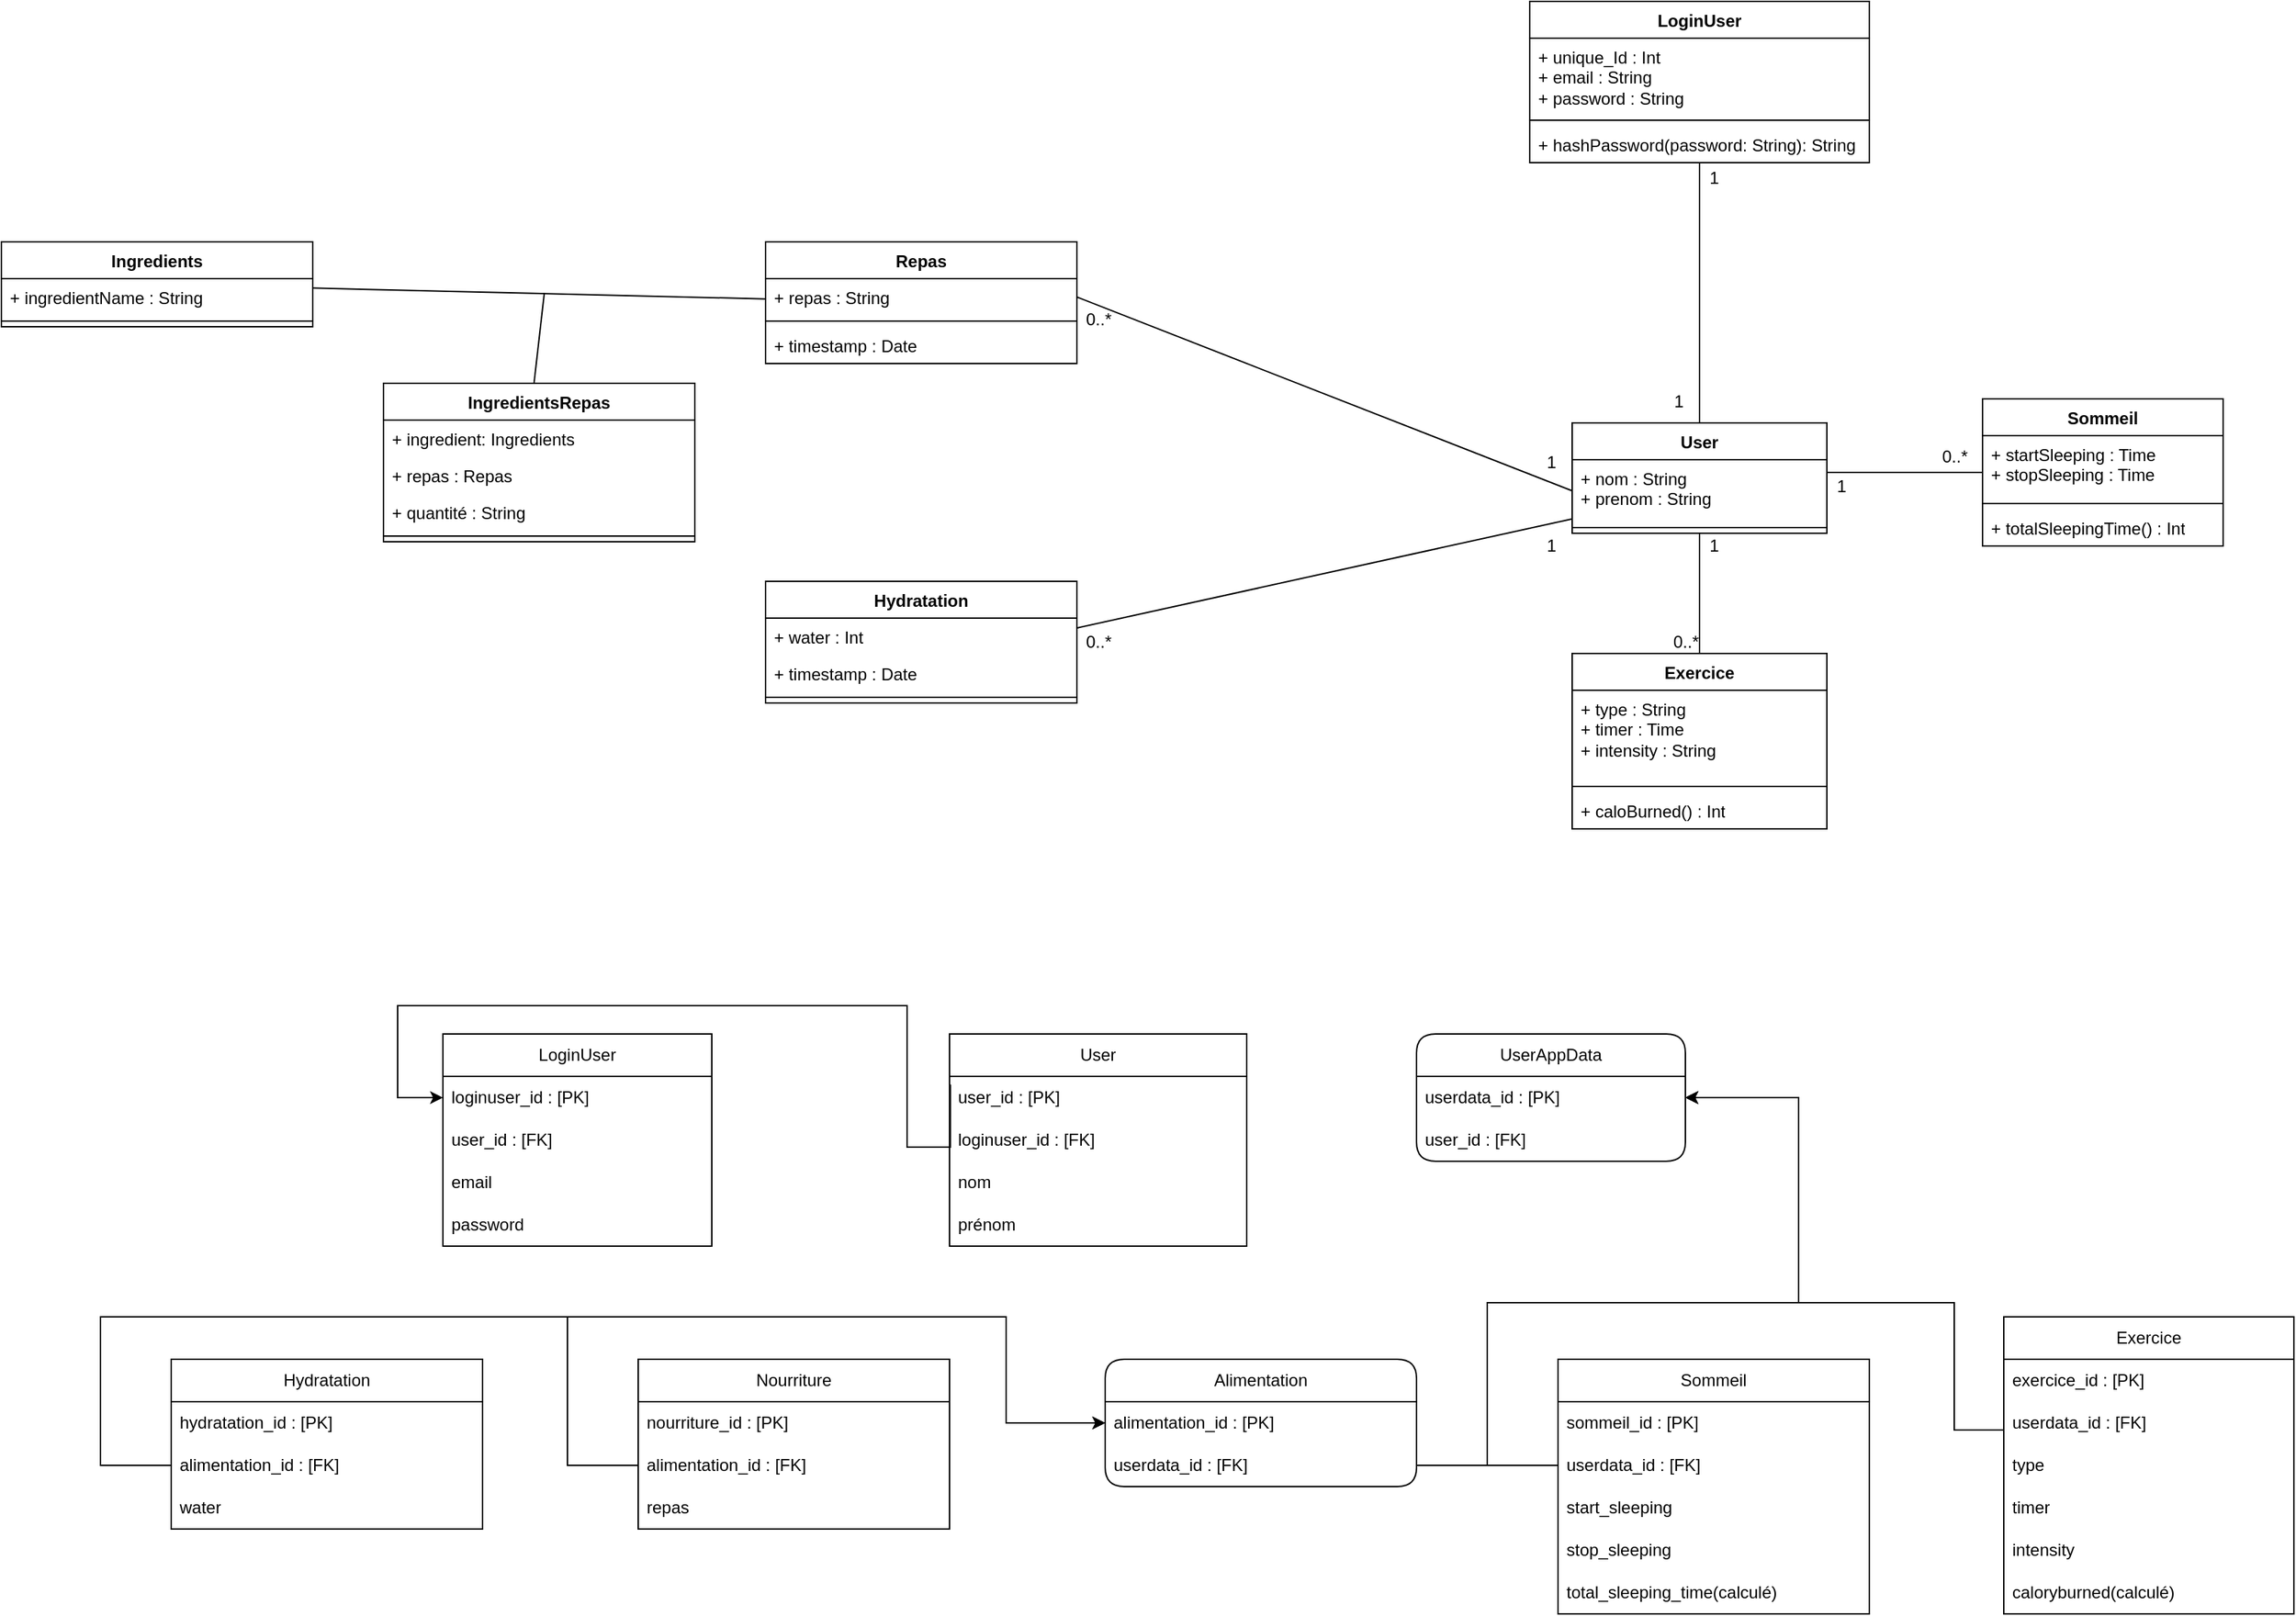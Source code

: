 <mxfile version="24.3.1" type="github">
  <diagram name="Page-1" id="m-NrNaXzWtHRc3pcfnOm">
    <mxGraphModel dx="3669" dy="1407" grid="1" gridSize="10" guides="1" tooltips="1" connect="1" arrows="1" fold="1" page="1" pageScale="1" pageWidth="1169" pageHeight="1654" math="0" shadow="0">
      <root>
        <mxCell id="0" />
        <mxCell id="1" parent="0" />
        <mxCell id="p1mtIn3bXi-Ina5bghBo-45" value="Sommeil&lt;div&gt;&lt;br&gt;&lt;/div&gt;" style="swimlane;fontStyle=1;align=center;verticalAlign=top;childLayout=stackLayout;horizontal=1;startSize=26;horizontalStack=0;resizeParent=1;resizeParentMax=0;resizeLast=0;collapsible=1;marginBottom=0;whiteSpace=wrap;html=1;" parent="1" vertex="1">
          <mxGeometry x="580" y="301" width="170" height="104" as="geometry" />
        </mxCell>
        <mxCell id="p1mtIn3bXi-Ina5bghBo-46" value="+ startSleeping : Time&lt;div&gt;+ stopSleeping : Time&lt;/div&gt;" style="text;strokeColor=none;fillColor=none;align=left;verticalAlign=top;spacingLeft=4;spacingRight=4;overflow=hidden;rotatable=0;points=[[0,0.5],[1,0.5]];portConstraint=eastwest;whiteSpace=wrap;html=1;" parent="p1mtIn3bXi-Ina5bghBo-45" vertex="1">
          <mxGeometry y="26" width="170" height="44" as="geometry" />
        </mxCell>
        <mxCell id="p1mtIn3bXi-Ina5bghBo-47" value="" style="line;strokeWidth=1;fillColor=none;align=left;verticalAlign=middle;spacingTop=-1;spacingLeft=3;spacingRight=3;rotatable=0;labelPosition=right;points=[];portConstraint=eastwest;strokeColor=inherit;" parent="p1mtIn3bXi-Ina5bghBo-45" vertex="1">
          <mxGeometry y="70" width="170" height="8" as="geometry" />
        </mxCell>
        <mxCell id="p1mtIn3bXi-Ina5bghBo-48" value="+ totalSleepingTime() : Int" style="text;strokeColor=none;fillColor=none;align=left;verticalAlign=top;spacingLeft=4;spacingRight=4;overflow=hidden;rotatable=0;points=[[0,0.5],[1,0.5]];portConstraint=eastwest;whiteSpace=wrap;html=1;" parent="p1mtIn3bXi-Ina5bghBo-45" vertex="1">
          <mxGeometry y="78" width="170" height="26" as="geometry" />
        </mxCell>
        <mxCell id="p1mtIn3bXi-Ina5bghBo-61" value="&lt;div&gt;Exercice&lt;/div&gt;" style="swimlane;fontStyle=1;align=center;verticalAlign=top;childLayout=stackLayout;horizontal=1;startSize=26;horizontalStack=0;resizeParent=1;resizeParentMax=0;resizeLast=0;collapsible=1;marginBottom=0;whiteSpace=wrap;html=1;" parent="1" vertex="1">
          <mxGeometry x="290" y="481" width="180" height="124" as="geometry" />
        </mxCell>
        <mxCell id="p1mtIn3bXi-Ina5bghBo-62" value="+ type : String&lt;div&gt;+ timer : Time&lt;/div&gt;&lt;div&gt;+ intensity : String&lt;/div&gt;&lt;div&gt;&lt;br&gt;&lt;/div&gt;" style="text;strokeColor=none;fillColor=none;align=left;verticalAlign=top;spacingLeft=4;spacingRight=4;overflow=hidden;rotatable=0;points=[[0,0.5],[1,0.5]];portConstraint=eastwest;whiteSpace=wrap;html=1;" parent="p1mtIn3bXi-Ina5bghBo-61" vertex="1">
          <mxGeometry y="26" width="180" height="64" as="geometry" />
        </mxCell>
        <mxCell id="p1mtIn3bXi-Ina5bghBo-63" value="" style="line;strokeWidth=1;fillColor=none;align=left;verticalAlign=middle;spacingTop=-1;spacingLeft=3;spacingRight=3;rotatable=0;labelPosition=right;points=[];portConstraint=eastwest;strokeColor=inherit;" parent="p1mtIn3bXi-Ina5bghBo-61" vertex="1">
          <mxGeometry y="90" width="180" height="8" as="geometry" />
        </mxCell>
        <mxCell id="p1mtIn3bXi-Ina5bghBo-64" value="+ caloBurned() : Int" style="text;strokeColor=none;fillColor=none;align=left;verticalAlign=top;spacingLeft=4;spacingRight=4;overflow=hidden;rotatable=0;points=[[0,0.5],[1,0.5]];portConstraint=eastwest;whiteSpace=wrap;html=1;" parent="p1mtIn3bXi-Ina5bghBo-61" vertex="1">
          <mxGeometry y="98" width="180" height="26" as="geometry" />
        </mxCell>
        <mxCell id="p1mtIn3bXi-Ina5bghBo-75" value="" style="line;strokeWidth=1;fillColor=none;align=left;verticalAlign=middle;spacingTop=-1;spacingLeft=3;spacingRight=3;rotatable=0;labelPosition=right;points=[];portConstraint=eastwest;strokeColor=inherit;" parent="1" vertex="1">
          <mxGeometry x="470" y="349" width="110" height="8" as="geometry" />
        </mxCell>
        <mxCell id="p1mtIn3bXi-Ina5bghBo-82" value="" style="endArrow=none;html=1;rounded=0;entryX=0.5;entryY=0;entryDx=0;entryDy=0;" parent="1" source="p1mtIn3bXi-Ina5bghBo-85" target="p1mtIn3bXi-Ina5bghBo-61" edge="1">
          <mxGeometry relative="1" as="geometry">
            <mxPoint x="380" y="370" as="sourcePoint" />
            <mxPoint x="460" y="430" as="targetPoint" />
          </mxGeometry>
        </mxCell>
        <mxCell id="p1mtIn3bXi-Ina5bghBo-85" value="User&lt;div&gt;&lt;br&gt;&lt;/div&gt;" style="swimlane;fontStyle=1;align=center;verticalAlign=top;childLayout=stackLayout;horizontal=1;startSize=26;horizontalStack=0;resizeParent=1;resizeParentMax=0;resizeLast=0;collapsible=1;marginBottom=0;whiteSpace=wrap;html=1;" parent="1" vertex="1">
          <mxGeometry x="290" y="318" width="180" height="78" as="geometry" />
        </mxCell>
        <mxCell id="p1mtIn3bXi-Ina5bghBo-86" value="+ nom : String&lt;div&gt;+ prenom : String&lt;/div&gt;" style="text;strokeColor=none;fillColor=none;align=left;verticalAlign=top;spacingLeft=4;spacingRight=4;overflow=hidden;rotatable=0;points=[[0,0.5],[1,0.5]];portConstraint=eastwest;whiteSpace=wrap;html=1;" parent="p1mtIn3bXi-Ina5bghBo-85" vertex="1">
          <mxGeometry y="26" width="180" height="44" as="geometry" />
        </mxCell>
        <mxCell id="p1mtIn3bXi-Ina5bghBo-87" value="" style="line;strokeWidth=1;fillColor=none;align=left;verticalAlign=middle;spacingTop=-1;spacingLeft=3;spacingRight=3;rotatable=0;labelPosition=right;points=[];portConstraint=eastwest;strokeColor=inherit;" parent="p1mtIn3bXi-Ina5bghBo-85" vertex="1">
          <mxGeometry y="70" width="180" height="8" as="geometry" />
        </mxCell>
        <mxCell id="p1mtIn3bXi-Ina5bghBo-92" value="1" style="text;html=1;align=center;verticalAlign=middle;resizable=0;points=[];autosize=1;strokeColor=none;fillColor=none;" parent="1" vertex="1">
          <mxGeometry x="350" y="288" width="30" height="30" as="geometry" />
        </mxCell>
        <mxCell id="p1mtIn3bXi-Ina5bghBo-93" value="1" style="text;html=1;align=center;verticalAlign=middle;resizable=0;points=[];autosize=1;strokeColor=none;fillColor=none;" parent="1" vertex="1">
          <mxGeometry x="465" y="348" width="30" height="30" as="geometry" />
        </mxCell>
        <mxCell id="p1mtIn3bXi-Ina5bghBo-94" value="0..*" style="text;html=1;align=center;verticalAlign=middle;resizable=0;points=[];autosize=1;strokeColor=none;fillColor=none;" parent="1" vertex="1">
          <mxGeometry x="540" y="327" width="40" height="30" as="geometry" />
        </mxCell>
        <mxCell id="p1mtIn3bXi-Ina5bghBo-95" value="0..*" style="text;html=1;align=center;verticalAlign=middle;resizable=0;points=[];autosize=1;strokeColor=none;fillColor=none;" parent="1" vertex="1">
          <mxGeometry x="350" y="458" width="40" height="30" as="geometry" />
        </mxCell>
        <mxCell id="p1mtIn3bXi-Ina5bghBo-96" value="1" style="text;html=1;align=center;verticalAlign=middle;resizable=0;points=[];autosize=1;strokeColor=none;fillColor=none;" parent="1" vertex="1">
          <mxGeometry x="375" y="390" width="30" height="30" as="geometry" />
        </mxCell>
        <mxCell id="p1mtIn3bXi-Ina5bghBo-109" value="0..&lt;span style=&quot;background-color: initial;&quot;&gt;*&lt;/span&gt;" style="text;html=1;align=center;verticalAlign=middle;resizable=0;points=[];autosize=1;strokeColor=none;fillColor=none;" parent="1" vertex="1">
          <mxGeometry x="-65" y="230" width="40" height="30" as="geometry" />
        </mxCell>
        <mxCell id="p1mtIn3bXi-Ina5bghBo-112" value="1" style="text;html=1;align=center;verticalAlign=middle;resizable=0;points=[];autosize=1;strokeColor=none;fillColor=none;" parent="1" vertex="1">
          <mxGeometry x="260" y="331" width="30" height="30" as="geometry" />
        </mxCell>
        <mxCell id="p1mtIn3bXi-Ina5bghBo-113" value="LoginUser" style="swimlane;fontStyle=1;align=center;verticalAlign=top;childLayout=stackLayout;horizontal=1;startSize=26;horizontalStack=0;resizeParent=1;resizeParentMax=0;resizeLast=0;collapsible=1;marginBottom=0;whiteSpace=wrap;html=1;" parent="1" vertex="1">
          <mxGeometry x="260" y="20" width="240" height="114" as="geometry" />
        </mxCell>
        <mxCell id="p1mtIn3bXi-Ina5bghBo-114" value="+ unique_Id : Int&lt;div&gt;+ email : String&lt;/div&gt;&lt;div&gt;+ password : String&lt;/div&gt;&lt;div&gt;&lt;br&gt;&lt;/div&gt;" style="text;strokeColor=none;fillColor=none;align=left;verticalAlign=top;spacingLeft=4;spacingRight=4;overflow=hidden;rotatable=0;points=[[0,0.5],[1,0.5]];portConstraint=eastwest;whiteSpace=wrap;html=1;" parent="p1mtIn3bXi-Ina5bghBo-113" vertex="1">
          <mxGeometry y="26" width="240" height="54" as="geometry" />
        </mxCell>
        <mxCell id="p1mtIn3bXi-Ina5bghBo-115" value="" style="line;strokeWidth=1;fillColor=none;align=left;verticalAlign=middle;spacingTop=-1;spacingLeft=3;spacingRight=3;rotatable=0;labelPosition=right;points=[];portConstraint=eastwest;strokeColor=inherit;" parent="p1mtIn3bXi-Ina5bghBo-113" vertex="1">
          <mxGeometry y="80" width="240" height="8" as="geometry" />
        </mxCell>
        <mxCell id="p1mtIn3bXi-Ina5bghBo-116" value="+ hashPassword(password: String): String" style="text;strokeColor=none;fillColor=none;align=left;verticalAlign=top;spacingLeft=4;spacingRight=4;overflow=hidden;rotatable=0;points=[[0,0.5],[1,0.5]];portConstraint=eastwest;whiteSpace=wrap;html=1;" parent="p1mtIn3bXi-Ina5bghBo-113" vertex="1">
          <mxGeometry y="88" width="240" height="26" as="geometry" />
        </mxCell>
        <mxCell id="_v-xPxfQ4oHdY_as4Fkj-1" value="Repas" style="swimlane;fontStyle=1;align=center;verticalAlign=top;childLayout=stackLayout;horizontal=1;startSize=26;horizontalStack=0;resizeParent=1;resizeParentMax=0;resizeLast=0;collapsible=1;marginBottom=0;whiteSpace=wrap;html=1;" parent="1" vertex="1">
          <mxGeometry x="-280" y="190" width="220" height="86" as="geometry" />
        </mxCell>
        <mxCell id="_v-xPxfQ4oHdY_as4Fkj-2" value="+ repas : String" style="text;strokeColor=none;fillColor=none;align=left;verticalAlign=top;spacingLeft=4;spacingRight=4;overflow=hidden;rotatable=0;points=[[0,0.5],[1,0.5]];portConstraint=eastwest;whiteSpace=wrap;html=1;" parent="_v-xPxfQ4oHdY_as4Fkj-1" vertex="1">
          <mxGeometry y="26" width="220" height="26" as="geometry" />
        </mxCell>
        <mxCell id="_v-xPxfQ4oHdY_as4Fkj-3" value="" style="line;strokeWidth=1;fillColor=none;align=left;verticalAlign=middle;spacingTop=-1;spacingLeft=3;spacingRight=3;rotatable=0;labelPosition=right;points=[];portConstraint=eastwest;strokeColor=inherit;" parent="_v-xPxfQ4oHdY_as4Fkj-1" vertex="1">
          <mxGeometry y="52" width="220" height="8" as="geometry" />
        </mxCell>
        <mxCell id="VEmsgolYJwhpEAyTpgtb-3" value="+ timestamp : Date" style="text;strokeColor=none;fillColor=none;align=left;verticalAlign=top;spacingLeft=4;spacingRight=4;overflow=hidden;rotatable=0;points=[[0,0.5],[1,0.5]];portConstraint=eastwest;whiteSpace=wrap;html=1;" vertex="1" parent="_v-xPxfQ4oHdY_as4Fkj-1">
          <mxGeometry y="60" width="220" height="26" as="geometry" />
        </mxCell>
        <mxCell id="_v-xPxfQ4oHdY_as4Fkj-5" value="Hydratation" style="swimlane;fontStyle=1;align=center;verticalAlign=top;childLayout=stackLayout;horizontal=1;startSize=26;horizontalStack=0;resizeParent=1;resizeParentMax=0;resizeLast=0;collapsible=1;marginBottom=0;whiteSpace=wrap;html=1;" parent="1" vertex="1">
          <mxGeometry x="-280" y="430" width="220" height="86" as="geometry" />
        </mxCell>
        <mxCell id="_v-xPxfQ4oHdY_as4Fkj-6" value="+ water : Int" style="text;strokeColor=none;fillColor=none;align=left;verticalAlign=top;spacingLeft=4;spacingRight=4;overflow=hidden;rotatable=0;points=[[0,0.5],[1,0.5]];portConstraint=eastwest;whiteSpace=wrap;html=1;" parent="_v-xPxfQ4oHdY_as4Fkj-5" vertex="1">
          <mxGeometry y="26" width="220" height="26" as="geometry" />
        </mxCell>
        <mxCell id="VEmsgolYJwhpEAyTpgtb-2" value="+ timestamp : Date" style="text;strokeColor=none;fillColor=none;align=left;verticalAlign=top;spacingLeft=4;spacingRight=4;overflow=hidden;rotatable=0;points=[[0,0.5],[1,0.5]];portConstraint=eastwest;whiteSpace=wrap;html=1;" vertex="1" parent="_v-xPxfQ4oHdY_as4Fkj-5">
          <mxGeometry y="52" width="220" height="26" as="geometry" />
        </mxCell>
        <mxCell id="_v-xPxfQ4oHdY_as4Fkj-7" value="" style="line;strokeWidth=1;fillColor=none;align=left;verticalAlign=middle;spacingTop=-1;spacingLeft=3;spacingRight=3;rotatable=0;labelPosition=right;points=[];portConstraint=eastwest;strokeColor=inherit;" parent="_v-xPxfQ4oHdY_as4Fkj-5" vertex="1">
          <mxGeometry y="78" width="220" height="8" as="geometry" />
        </mxCell>
        <mxCell id="_v-xPxfQ4oHdY_as4Fkj-9" value="" style="endArrow=none;html=1;rounded=0;exitX=1;exitY=0.269;exitDx=0;exitDy=0;exitPerimeter=0;" parent="1" source="_v-xPxfQ4oHdY_as4Fkj-6" target="p1mtIn3bXi-Ina5bghBo-86" edge="1">
          <mxGeometry width="50" height="50" relative="1" as="geometry">
            <mxPoint x="10" y="458" as="sourcePoint" />
            <mxPoint x="100" y="370" as="targetPoint" />
          </mxGeometry>
        </mxCell>
        <mxCell id="_v-xPxfQ4oHdY_as4Fkj-10" value="" style="endArrow=none;html=1;rounded=0;exitX=1;exitY=0.5;exitDx=0;exitDy=0;entryX=0;entryY=0.5;entryDx=0;entryDy=0;" parent="1" source="_v-xPxfQ4oHdY_as4Fkj-2" target="p1mtIn3bXi-Ina5bghBo-86" edge="1">
          <mxGeometry width="50" height="50" relative="1" as="geometry">
            <mxPoint x="20" y="276" as="sourcePoint" />
            <mxPoint x="100" y="336.0" as="targetPoint" />
          </mxGeometry>
        </mxCell>
        <mxCell id="agfIcuZRnffb4tcNx26q-5" value="LoginUser" style="swimlane;fontStyle=0;childLayout=stackLayout;horizontal=1;startSize=30;horizontalStack=0;resizeParent=1;resizeParentMax=0;resizeLast=0;collapsible=1;marginBottom=0;whiteSpace=wrap;html=1;" parent="1" vertex="1">
          <mxGeometry x="-508" y="750" width="190" height="150" as="geometry" />
        </mxCell>
        <mxCell id="agfIcuZRnffb4tcNx26q-6" value="loginuser_id : [PK]" style="text;strokeColor=none;fillColor=none;align=left;verticalAlign=middle;spacingLeft=4;spacingRight=4;overflow=hidden;points=[[0,0.5],[1,0.5]];portConstraint=eastwest;rotatable=0;whiteSpace=wrap;html=1;" parent="agfIcuZRnffb4tcNx26q-5" vertex="1">
          <mxGeometry y="30" width="190" height="30" as="geometry" />
        </mxCell>
        <mxCell id="hdJEEffZnJMOU_6n5_h4-45" value="user_id : [FK]" style="text;strokeColor=none;fillColor=none;align=left;verticalAlign=middle;spacingLeft=4;spacingRight=4;overflow=hidden;points=[[0,0.5],[1,0.5]];portConstraint=eastwest;rotatable=0;whiteSpace=wrap;html=1;" parent="agfIcuZRnffb4tcNx26q-5" vertex="1">
          <mxGeometry y="60" width="190" height="30" as="geometry" />
        </mxCell>
        <mxCell id="agfIcuZRnffb4tcNx26q-7" value="email" style="text;strokeColor=none;fillColor=none;align=left;verticalAlign=middle;spacingLeft=4;spacingRight=4;overflow=hidden;points=[[0,0.5],[1,0.5]];portConstraint=eastwest;rotatable=0;whiteSpace=wrap;html=1;" parent="agfIcuZRnffb4tcNx26q-5" vertex="1">
          <mxGeometry y="90" width="190" height="30" as="geometry" />
        </mxCell>
        <mxCell id="agfIcuZRnffb4tcNx26q-8" value="password" style="text;strokeColor=none;fillColor=none;align=left;verticalAlign=middle;spacingLeft=4;spacingRight=4;overflow=hidden;points=[[0,0.5],[1,0.5]];portConstraint=eastwest;rotatable=0;whiteSpace=wrap;html=1;" parent="agfIcuZRnffb4tcNx26q-5" vertex="1">
          <mxGeometry y="120" width="190" height="30" as="geometry" />
        </mxCell>
        <mxCell id="agfIcuZRnffb4tcNx26q-9" value="User" style="swimlane;fontStyle=0;childLayout=stackLayout;horizontal=1;startSize=30;horizontalStack=0;resizeParent=1;resizeParentMax=0;resizeLast=0;collapsible=1;marginBottom=0;whiteSpace=wrap;html=1;" parent="1" vertex="1">
          <mxGeometry x="-150" y="750" width="210" height="150" as="geometry" />
        </mxCell>
        <mxCell id="agfIcuZRnffb4tcNx26q-10" value="user_id : [PK]" style="text;strokeColor=none;fillColor=none;align=left;verticalAlign=middle;spacingLeft=4;spacingRight=4;overflow=hidden;points=[[0,0.5],[1,0.5]];portConstraint=eastwest;rotatable=0;whiteSpace=wrap;html=1;" parent="agfIcuZRnffb4tcNx26q-9" vertex="1">
          <mxGeometry y="30" width="210" height="30" as="geometry" />
        </mxCell>
        <mxCell id="hdJEEffZnJMOU_6n5_h4-39" value="loginuser_id : [FK]" style="text;strokeColor=none;fillColor=none;align=left;verticalAlign=middle;spacingLeft=4;spacingRight=4;overflow=hidden;points=[[0,0.5],[1,0.5]];portConstraint=eastwest;rotatable=0;whiteSpace=wrap;html=1;" parent="agfIcuZRnffb4tcNx26q-9" vertex="1">
          <mxGeometry y="60" width="210" height="30" as="geometry" />
        </mxCell>
        <mxCell id="agfIcuZRnffb4tcNx26q-11" value="nom" style="text;strokeColor=none;fillColor=none;align=left;verticalAlign=middle;spacingLeft=4;spacingRight=4;overflow=hidden;points=[[0,0.5],[1,0.5]];portConstraint=eastwest;rotatable=0;whiteSpace=wrap;html=1;" parent="agfIcuZRnffb4tcNx26q-9" vertex="1">
          <mxGeometry y="90" width="210" height="30" as="geometry" />
        </mxCell>
        <mxCell id="agfIcuZRnffb4tcNx26q-12" value="prénom" style="text;strokeColor=none;fillColor=none;align=left;verticalAlign=middle;spacingLeft=4;spacingRight=4;overflow=hidden;points=[[0,0.5],[1,0.5]];portConstraint=eastwest;rotatable=0;whiteSpace=wrap;html=1;" parent="agfIcuZRnffb4tcNx26q-9" vertex="1">
          <mxGeometry y="120" width="210" height="30" as="geometry" />
        </mxCell>
        <mxCell id="agfIcuZRnffb4tcNx26q-13" style="edgeStyle=orthogonalEdgeStyle;rounded=0;orthogonalLoop=1;jettySize=auto;html=1;entryX=0;entryY=0.5;entryDx=0;entryDy=0;exitX=0.003;exitY=0.19;exitDx=0;exitDy=0;exitPerimeter=0;" parent="1" source="agfIcuZRnffb4tcNx26q-10" target="agfIcuZRnffb4tcNx26q-6" edge="1">
          <mxGeometry relative="1" as="geometry">
            <Array as="points">
              <mxPoint x="-149" y="830" />
              <mxPoint x="-180" y="830" />
              <mxPoint x="-180" y="730" />
              <mxPoint x="-540" y="730" />
              <mxPoint x="-540" y="795" />
            </Array>
          </mxGeometry>
        </mxCell>
        <mxCell id="hdJEEffZnJMOU_6n5_h4-1" value="Alimentation" style="swimlane;fontStyle=0;childLayout=stackLayout;horizontal=1;startSize=30;horizontalStack=0;resizeParent=1;resizeParentMax=0;resizeLast=0;collapsible=1;marginBottom=0;whiteSpace=wrap;html=1;rounded=1;" parent="1" vertex="1">
          <mxGeometry x="-40" y="980" width="220" height="90" as="geometry" />
        </mxCell>
        <mxCell id="hdJEEffZnJMOU_6n5_h4-2" value="alimentation_id : [PK]" style="text;strokeColor=none;fillColor=none;align=left;verticalAlign=middle;spacingLeft=4;spacingRight=4;overflow=hidden;points=[[0,0.5],[1,0.5]];portConstraint=eastwest;rotatable=0;whiteSpace=wrap;html=1;" parent="hdJEEffZnJMOU_6n5_h4-1" vertex="1">
          <mxGeometry y="30" width="220" height="30" as="geometry" />
        </mxCell>
        <mxCell id="hdJEEffZnJMOU_6n5_h4-36" value="userdata_id : [FK]" style="text;strokeColor=none;fillColor=none;align=left;verticalAlign=middle;spacingLeft=4;spacingRight=4;overflow=hidden;points=[[0,0.5],[1,0.5]];portConstraint=eastwest;rotatable=0;whiteSpace=wrap;html=1;" parent="hdJEEffZnJMOU_6n5_h4-1" vertex="1">
          <mxGeometry y="60" width="220" height="30" as="geometry" />
        </mxCell>
        <mxCell id="hdJEEffZnJMOU_6n5_h4-5" value="Nourriture" style="swimlane;fontStyle=0;childLayout=stackLayout;horizontal=1;startSize=30;horizontalStack=0;resizeParent=1;resizeParentMax=0;resizeLast=0;collapsible=1;marginBottom=0;whiteSpace=wrap;html=1;" parent="1" vertex="1">
          <mxGeometry x="-370" y="980" width="220" height="120" as="geometry" />
        </mxCell>
        <mxCell id="hdJEEffZnJMOU_6n5_h4-6" value="nourriture_id : [PK]" style="text;strokeColor=none;fillColor=none;align=left;verticalAlign=middle;spacingLeft=4;spacingRight=4;overflow=hidden;points=[[0,0.5],[1,0.5]];portConstraint=eastwest;rotatable=0;whiteSpace=wrap;html=1;" parent="hdJEEffZnJMOU_6n5_h4-5" vertex="1">
          <mxGeometry y="30" width="220" height="30" as="geometry" />
        </mxCell>
        <mxCell id="hdJEEffZnJMOU_6n5_h4-34" value="alimentation_id : [FK]" style="text;strokeColor=none;fillColor=none;align=left;verticalAlign=middle;spacingLeft=4;spacingRight=4;overflow=hidden;points=[[0,0.5],[1,0.5]];portConstraint=eastwest;rotatable=0;whiteSpace=wrap;html=1;" parent="hdJEEffZnJMOU_6n5_h4-5" vertex="1">
          <mxGeometry y="60" width="220" height="30" as="geometry" />
        </mxCell>
        <mxCell id="hdJEEffZnJMOU_6n5_h4-7" value="repas" style="text;strokeColor=none;fillColor=none;align=left;verticalAlign=middle;spacingLeft=4;spacingRight=4;overflow=hidden;points=[[0,0.5],[1,0.5]];portConstraint=eastwest;rotatable=0;whiteSpace=wrap;html=1;" parent="hdJEEffZnJMOU_6n5_h4-5" vertex="1">
          <mxGeometry y="90" width="220" height="30" as="geometry" />
        </mxCell>
        <mxCell id="hdJEEffZnJMOU_6n5_h4-9" value="Sommeil" style="swimlane;fontStyle=0;childLayout=stackLayout;horizontal=1;startSize=30;horizontalStack=0;resizeParent=1;resizeParentMax=0;resizeLast=0;collapsible=1;marginBottom=0;whiteSpace=wrap;html=1;" parent="1" vertex="1">
          <mxGeometry x="280" y="980" width="220" height="180" as="geometry" />
        </mxCell>
        <mxCell id="hdJEEffZnJMOU_6n5_h4-10" value="sommeil_id : [PK]" style="text;strokeColor=none;fillColor=none;align=left;verticalAlign=middle;spacingLeft=4;spacingRight=4;overflow=hidden;points=[[0,0.5],[1,0.5]];portConstraint=eastwest;rotatable=0;whiteSpace=wrap;html=1;" parent="hdJEEffZnJMOU_6n5_h4-9" vertex="1">
          <mxGeometry y="30" width="220" height="30" as="geometry" />
        </mxCell>
        <mxCell id="hdJEEffZnJMOU_6n5_h4-37" value="userdata_id : [FK]" style="text;strokeColor=none;fillColor=none;align=left;verticalAlign=middle;spacingLeft=4;spacingRight=4;overflow=hidden;points=[[0,0.5],[1,0.5]];portConstraint=eastwest;rotatable=0;whiteSpace=wrap;html=1;" parent="hdJEEffZnJMOU_6n5_h4-9" vertex="1">
          <mxGeometry y="60" width="220" height="30" as="geometry" />
        </mxCell>
        <mxCell id="hdJEEffZnJMOU_6n5_h4-11" value="start_sleeping" style="text;strokeColor=none;fillColor=none;align=left;verticalAlign=middle;spacingLeft=4;spacingRight=4;overflow=hidden;points=[[0,0.5],[1,0.5]];portConstraint=eastwest;rotatable=0;whiteSpace=wrap;html=1;" parent="hdJEEffZnJMOU_6n5_h4-9" vertex="1">
          <mxGeometry y="90" width="220" height="30" as="geometry" />
        </mxCell>
        <mxCell id="hdJEEffZnJMOU_6n5_h4-27" value="stop_sleeping" style="text;strokeColor=none;fillColor=none;align=left;verticalAlign=middle;spacingLeft=4;spacingRight=4;overflow=hidden;points=[[0,0.5],[1,0.5]];portConstraint=eastwest;rotatable=0;whiteSpace=wrap;html=1;" parent="hdJEEffZnJMOU_6n5_h4-9" vertex="1">
          <mxGeometry y="120" width="220" height="30" as="geometry" />
        </mxCell>
        <mxCell id="hdJEEffZnJMOU_6n5_h4-12" value="total_sleeping_time(calculé)" style="text;strokeColor=none;fillColor=none;align=left;verticalAlign=middle;spacingLeft=4;spacingRight=4;overflow=hidden;points=[[0,0.5],[1,0.5]];portConstraint=eastwest;rotatable=0;whiteSpace=wrap;html=1;" parent="hdJEEffZnJMOU_6n5_h4-9" vertex="1">
          <mxGeometry y="150" width="220" height="30" as="geometry" />
        </mxCell>
        <mxCell id="hdJEEffZnJMOU_6n5_h4-29" value="" style="edgeStyle=orthogonalEdgeStyle;rounded=0;orthogonalLoop=1;jettySize=auto;html=1;entryX=0;entryY=0.5;entryDx=0;entryDy=0;exitX=0;exitY=0.5;exitDx=0;exitDy=0;" parent="1" source="hdJEEffZnJMOU_6n5_h4-35" target="hdJEEffZnJMOU_6n5_h4-2" edge="1">
          <mxGeometry relative="1" as="geometry">
            <mxPoint x="-723" y="1045" as="sourcePoint" />
            <mxPoint x="-63" y="1015" as="targetPoint" />
            <Array as="points">
              <mxPoint x="-750" y="1055" />
              <mxPoint x="-750" y="950" />
              <mxPoint x="-110" y="950" />
              <mxPoint x="-110" y="1025" />
            </Array>
          </mxGeometry>
        </mxCell>
        <mxCell id="hdJEEffZnJMOU_6n5_h4-13" value="Hydratation" style="swimlane;fontStyle=0;childLayout=stackLayout;horizontal=1;startSize=30;horizontalStack=0;resizeParent=1;resizeParentMax=0;resizeLast=0;collapsible=1;marginBottom=0;whiteSpace=wrap;html=1;" parent="1" vertex="1">
          <mxGeometry x="-700" y="980" width="220" height="120" as="geometry" />
        </mxCell>
        <mxCell id="hdJEEffZnJMOU_6n5_h4-14" value="hydratation_id : [PK]" style="text;strokeColor=none;fillColor=none;align=left;verticalAlign=middle;spacingLeft=4;spacingRight=4;overflow=hidden;points=[[0,0.5],[1,0.5]];portConstraint=eastwest;rotatable=0;whiteSpace=wrap;html=1;" parent="hdJEEffZnJMOU_6n5_h4-13" vertex="1">
          <mxGeometry y="30" width="220" height="30" as="geometry" />
        </mxCell>
        <mxCell id="hdJEEffZnJMOU_6n5_h4-35" value="alimentation_id : [FK]" style="text;strokeColor=none;fillColor=none;align=left;verticalAlign=middle;spacingLeft=4;spacingRight=4;overflow=hidden;points=[[0,0.5],[1,0.5]];portConstraint=eastwest;rotatable=0;whiteSpace=wrap;html=1;" parent="hdJEEffZnJMOU_6n5_h4-13" vertex="1">
          <mxGeometry y="60" width="220" height="30" as="geometry" />
        </mxCell>
        <mxCell id="hdJEEffZnJMOU_6n5_h4-15" value="water" style="text;strokeColor=none;fillColor=none;align=left;verticalAlign=middle;spacingLeft=4;spacingRight=4;overflow=hidden;points=[[0,0.5],[1,0.5]];portConstraint=eastwest;rotatable=0;whiteSpace=wrap;html=1;" parent="hdJEEffZnJMOU_6n5_h4-13" vertex="1">
          <mxGeometry y="90" width="220" height="30" as="geometry" />
        </mxCell>
        <mxCell id="hdJEEffZnJMOU_6n5_h4-22" value="Exercice" style="swimlane;fontStyle=0;childLayout=stackLayout;horizontal=1;startSize=30;horizontalStack=0;resizeParent=1;resizeParentMax=0;resizeLast=0;collapsible=1;marginBottom=0;whiteSpace=wrap;html=1;" parent="1" vertex="1">
          <mxGeometry x="595" y="950" width="205" height="210" as="geometry" />
        </mxCell>
        <mxCell id="hdJEEffZnJMOU_6n5_h4-23" value="exercice_id : [PK]" style="text;strokeColor=none;fillColor=none;align=left;verticalAlign=middle;spacingLeft=4;spacingRight=4;overflow=hidden;points=[[0,0.5],[1,0.5]];portConstraint=eastwest;rotatable=0;whiteSpace=wrap;html=1;" parent="hdJEEffZnJMOU_6n5_h4-22" vertex="1">
          <mxGeometry y="30" width="205" height="30" as="geometry" />
        </mxCell>
        <mxCell id="hdJEEffZnJMOU_6n5_h4-38" value="userdata_id : [FK]" style="text;strokeColor=none;fillColor=none;align=left;verticalAlign=middle;spacingLeft=4;spacingRight=4;overflow=hidden;points=[[0,0.5],[1,0.5]];portConstraint=eastwest;rotatable=0;whiteSpace=wrap;html=1;" parent="hdJEEffZnJMOU_6n5_h4-22" vertex="1">
          <mxGeometry y="60" width="205" height="30" as="geometry" />
        </mxCell>
        <mxCell id="hdJEEffZnJMOU_6n5_h4-24" value="type" style="text;strokeColor=none;fillColor=none;align=left;verticalAlign=middle;spacingLeft=4;spacingRight=4;overflow=hidden;points=[[0,0.5],[1,0.5]];portConstraint=eastwest;rotatable=0;whiteSpace=wrap;html=1;" parent="hdJEEffZnJMOU_6n5_h4-22" vertex="1">
          <mxGeometry y="90" width="205" height="30" as="geometry" />
        </mxCell>
        <mxCell id="hdJEEffZnJMOU_6n5_h4-25" value="timer" style="text;strokeColor=none;fillColor=none;align=left;verticalAlign=middle;spacingLeft=4;spacingRight=4;overflow=hidden;points=[[0,0.5],[1,0.5]];portConstraint=eastwest;rotatable=0;whiteSpace=wrap;html=1;" parent="hdJEEffZnJMOU_6n5_h4-22" vertex="1">
          <mxGeometry y="120" width="205" height="30" as="geometry" />
        </mxCell>
        <mxCell id="hdJEEffZnJMOU_6n5_h4-49" value="intensity" style="text;strokeColor=none;fillColor=none;align=left;verticalAlign=middle;spacingLeft=4;spacingRight=4;overflow=hidden;points=[[0,0.5],[1,0.5]];portConstraint=eastwest;rotatable=0;whiteSpace=wrap;html=1;" parent="hdJEEffZnJMOU_6n5_h4-22" vertex="1">
          <mxGeometry y="150" width="205" height="30" as="geometry" />
        </mxCell>
        <mxCell id="hdJEEffZnJMOU_6n5_h4-26" value="caloryburned(calculé)" style="text;strokeColor=none;fillColor=none;align=left;verticalAlign=middle;spacingLeft=4;spacingRight=4;overflow=hidden;points=[[0,0.5],[1,0.5]];portConstraint=eastwest;rotatable=0;whiteSpace=wrap;html=1;" parent="hdJEEffZnJMOU_6n5_h4-22" vertex="1">
          <mxGeometry y="180" width="205" height="30" as="geometry" />
        </mxCell>
        <mxCell id="hdJEEffZnJMOU_6n5_h4-30" value="" style="edgeStyle=orthogonalEdgeStyle;rounded=0;orthogonalLoop=1;jettySize=auto;html=1;entryX=0;entryY=0.5;entryDx=0;entryDy=0;exitX=0;exitY=0.5;exitDx=0;exitDy=0;" parent="1" source="hdJEEffZnJMOU_6n5_h4-34" target="hdJEEffZnJMOU_6n5_h4-2" edge="1">
          <mxGeometry relative="1" as="geometry">
            <mxPoint x="-405" y="1025" as="sourcePoint" />
            <mxPoint x="335" y="795" as="targetPoint" />
            <Array as="points">
              <mxPoint x="-420" y="1055" />
              <mxPoint x="-420" y="950" />
              <mxPoint x="-110" y="950" />
              <mxPoint x="-110" y="1025" />
            </Array>
          </mxGeometry>
        </mxCell>
        <mxCell id="hdJEEffZnJMOU_6n5_h4-31" value="" style="edgeStyle=orthogonalEdgeStyle;rounded=0;orthogonalLoop=1;jettySize=auto;html=1;entryX=1;entryY=0.5;entryDx=0;entryDy=0;exitX=1;exitY=0.5;exitDx=0;exitDy=0;" parent="1" source="hdJEEffZnJMOU_6n5_h4-36" target="hdJEEffZnJMOU_6n5_h4-41" edge="1">
          <mxGeometry relative="1" as="geometry">
            <mxPoint x="190" y="1055" as="sourcePoint" />
            <mxPoint x="420" y="800" as="targetPoint" />
            <Array as="points">
              <mxPoint x="230" y="1055" />
              <mxPoint x="230" y="940" />
              <mxPoint x="450" y="940" />
              <mxPoint x="450" y="795" />
            </Array>
          </mxGeometry>
        </mxCell>
        <mxCell id="hdJEEffZnJMOU_6n5_h4-32" value="" style="edgeStyle=orthogonalEdgeStyle;rounded=0;orthogonalLoop=1;jettySize=auto;html=1;entryX=1;entryY=0.5;entryDx=0;entryDy=0;exitX=0;exitY=0.5;exitDx=0;exitDy=0;" parent="1" source="hdJEEffZnJMOU_6n5_h4-37" target="hdJEEffZnJMOU_6n5_h4-41" edge="1">
          <mxGeometry relative="1" as="geometry">
            <mxPoint x="260" y="1070" as="sourcePoint" />
            <mxPoint x="420" y="740" as="targetPoint" />
            <Array as="points">
              <mxPoint x="230" y="1055" />
              <mxPoint x="230" y="940" />
              <mxPoint x="450" y="940" />
              <mxPoint x="450" y="795" />
            </Array>
          </mxGeometry>
        </mxCell>
        <mxCell id="hdJEEffZnJMOU_6n5_h4-33" value="" style="edgeStyle=orthogonalEdgeStyle;rounded=0;orthogonalLoop=1;jettySize=auto;html=1;entryX=1;entryY=0.5;entryDx=0;entryDy=0;exitX=0;exitY=0.5;exitDx=0;exitDy=0;" parent="1" source="hdJEEffZnJMOU_6n5_h4-23" target="hdJEEffZnJMOU_6n5_h4-41" edge="1">
          <mxGeometry relative="1" as="geometry">
            <mxPoint x="657.5" y="900.0" as="sourcePoint" />
            <mxPoint x="122.5" y="670" as="targetPoint" />
            <Array as="points">
              <mxPoint x="595" y="1030" />
              <mxPoint x="560" y="1030" />
              <mxPoint x="560" y="940" />
              <mxPoint x="450" y="940" />
              <mxPoint x="450" y="795" />
            </Array>
          </mxGeometry>
        </mxCell>
        <mxCell id="hdJEEffZnJMOU_6n5_h4-40" value="UserAppData" style="swimlane;fontStyle=0;childLayout=stackLayout;horizontal=1;startSize=30;horizontalStack=0;resizeParent=1;resizeParentMax=0;resizeLast=0;collapsible=1;marginBottom=0;whiteSpace=wrap;html=1;rounded=1;" parent="1" vertex="1">
          <mxGeometry x="180" y="750" width="190" height="90" as="geometry" />
        </mxCell>
        <mxCell id="hdJEEffZnJMOU_6n5_h4-41" value="userdata_id : [PK]" style="text;strokeColor=none;fillColor=none;align=left;verticalAlign=middle;spacingLeft=4;spacingRight=4;overflow=hidden;points=[[0,0.5],[1,0.5]];portConstraint=eastwest;rotatable=0;whiteSpace=wrap;html=1;" parent="hdJEEffZnJMOU_6n5_h4-40" vertex="1">
          <mxGeometry y="30" width="190" height="30" as="geometry" />
        </mxCell>
        <mxCell id="hdJEEffZnJMOU_6n5_h4-44" value="user_id : [FK]" style="text;strokeColor=none;fillColor=none;align=left;verticalAlign=middle;spacingLeft=4;spacingRight=4;overflow=hidden;points=[[0,0.5],[1,0.5]];portConstraint=eastwest;rotatable=0;whiteSpace=wrap;html=1;" parent="hdJEEffZnJMOU_6n5_h4-40" vertex="1">
          <mxGeometry y="60" width="190" height="30" as="geometry" />
        </mxCell>
        <mxCell id="VEmsgolYJwhpEAyTpgtb-4" value="Ingredients" style="swimlane;fontStyle=1;align=center;verticalAlign=top;childLayout=stackLayout;horizontal=1;startSize=26;horizontalStack=0;resizeParent=1;resizeParentMax=0;resizeLast=0;collapsible=1;marginBottom=0;whiteSpace=wrap;html=1;" vertex="1" parent="1">
          <mxGeometry x="-820" y="190" width="220" height="60" as="geometry" />
        </mxCell>
        <mxCell id="VEmsgolYJwhpEAyTpgtb-5" value="+ ingredientName : String" style="text;strokeColor=none;fillColor=none;align=left;verticalAlign=top;spacingLeft=4;spacingRight=4;overflow=hidden;rotatable=0;points=[[0,0.5],[1,0.5]];portConstraint=eastwest;whiteSpace=wrap;html=1;" vertex="1" parent="VEmsgolYJwhpEAyTpgtb-4">
          <mxGeometry y="26" width="220" height="26" as="geometry" />
        </mxCell>
        <mxCell id="VEmsgolYJwhpEAyTpgtb-6" value="" style="line;strokeWidth=1;fillColor=none;align=left;verticalAlign=middle;spacingTop=-1;spacingLeft=3;spacingRight=3;rotatable=0;labelPosition=right;points=[];portConstraint=eastwest;strokeColor=inherit;" vertex="1" parent="VEmsgolYJwhpEAyTpgtb-4">
          <mxGeometry y="52" width="220" height="8" as="geometry" />
        </mxCell>
        <mxCell id="VEmsgolYJwhpEAyTpgtb-8" value="IngredientsRepas" style="swimlane;fontStyle=1;align=center;verticalAlign=top;childLayout=stackLayout;horizontal=1;startSize=26;horizontalStack=0;resizeParent=1;resizeParentMax=0;resizeLast=0;collapsible=1;marginBottom=0;whiteSpace=wrap;html=1;" vertex="1" parent="1">
          <mxGeometry x="-550" y="290" width="220" height="112" as="geometry" />
        </mxCell>
        <mxCell id="VEmsgolYJwhpEAyTpgtb-9" value="+ ingredient: Ingredients" style="text;strokeColor=none;fillColor=none;align=left;verticalAlign=top;spacingLeft=4;spacingRight=4;overflow=hidden;rotatable=0;points=[[0,0.5],[1,0.5]];portConstraint=eastwest;whiteSpace=wrap;html=1;" vertex="1" parent="VEmsgolYJwhpEAyTpgtb-8">
          <mxGeometry y="26" width="220" height="26" as="geometry" />
        </mxCell>
        <mxCell id="VEmsgolYJwhpEAyTpgtb-15" value="+ repas : Repas" style="text;strokeColor=none;fillColor=none;align=left;verticalAlign=top;spacingLeft=4;spacingRight=4;overflow=hidden;rotatable=0;points=[[0,0.5],[1,0.5]];portConstraint=eastwest;whiteSpace=wrap;html=1;" vertex="1" parent="VEmsgolYJwhpEAyTpgtb-8">
          <mxGeometry y="52" width="220" height="26" as="geometry" />
        </mxCell>
        <mxCell id="VEmsgolYJwhpEAyTpgtb-16" value="+ quantité : String" style="text;strokeColor=none;fillColor=none;align=left;verticalAlign=top;spacingLeft=4;spacingRight=4;overflow=hidden;rotatable=0;points=[[0,0.5],[1,0.5]];portConstraint=eastwest;whiteSpace=wrap;html=1;" vertex="1" parent="VEmsgolYJwhpEAyTpgtb-8">
          <mxGeometry y="78" width="220" height="26" as="geometry" />
        </mxCell>
        <mxCell id="VEmsgolYJwhpEAyTpgtb-10" value="" style="line;strokeWidth=1;fillColor=none;align=left;verticalAlign=middle;spacingTop=-1;spacingLeft=3;spacingRight=3;rotatable=0;labelPosition=right;points=[];portConstraint=eastwest;strokeColor=inherit;" vertex="1" parent="VEmsgolYJwhpEAyTpgtb-8">
          <mxGeometry y="104" width="220" height="8" as="geometry" />
        </mxCell>
        <mxCell id="VEmsgolYJwhpEAyTpgtb-13" value="" style="endArrow=none;html=1;rounded=0;" edge="1" parent="1" source="VEmsgolYJwhpEAyTpgtb-4" target="_v-xPxfQ4oHdY_as4Fkj-1">
          <mxGeometry width="50" height="50" relative="1" as="geometry">
            <mxPoint x="-465" y="250" as="sourcePoint" />
            <mxPoint x="-415" y="200" as="targetPoint" />
          </mxGeometry>
        </mxCell>
        <mxCell id="VEmsgolYJwhpEAyTpgtb-14" value="" style="endArrow=none;html=1;rounded=0;exitX=0.467;exitY=0.033;exitDx=0;exitDy=0;exitPerimeter=0;" edge="1" parent="1">
          <mxGeometry width="50" height="50" relative="1" as="geometry">
            <mxPoint x="-443.63" y="289.996" as="sourcePoint" />
            <mxPoint x="-436.37" y="226.3" as="targetPoint" />
          </mxGeometry>
        </mxCell>
        <mxCell id="VEmsgolYJwhpEAyTpgtb-17" value="" style="endArrow=none;html=1;rounded=0;" edge="1" parent="1" source="p1mtIn3bXi-Ina5bghBo-113" target="p1mtIn3bXi-Ina5bghBo-85">
          <mxGeometry width="50" height="50" relative="1" as="geometry">
            <mxPoint x="220" y="134" as="sourcePoint" />
            <mxPoint x="270" y="84" as="targetPoint" />
          </mxGeometry>
        </mxCell>
        <mxCell id="VEmsgolYJwhpEAyTpgtb-18" value="1" style="text;html=1;align=center;verticalAlign=middle;resizable=0;points=[];autosize=1;strokeColor=none;fillColor=none;" vertex="1" parent="1">
          <mxGeometry x="375" y="130" width="30" height="30" as="geometry" />
        </mxCell>
        <mxCell id="VEmsgolYJwhpEAyTpgtb-21" value="0..&lt;span style=&quot;background-color: initial;&quot;&gt;*&lt;/span&gt;" style="text;html=1;align=center;verticalAlign=middle;resizable=0;points=[];autosize=1;strokeColor=none;fillColor=none;" vertex="1" parent="1">
          <mxGeometry x="-65" y="458" width="40" height="30" as="geometry" />
        </mxCell>
        <mxCell id="VEmsgolYJwhpEAyTpgtb-22" value="1" style="text;html=1;align=center;verticalAlign=middle;resizable=0;points=[];autosize=1;strokeColor=none;fillColor=none;" vertex="1" parent="1">
          <mxGeometry x="260" y="390" width="30" height="30" as="geometry" />
        </mxCell>
      </root>
    </mxGraphModel>
  </diagram>
</mxfile>
